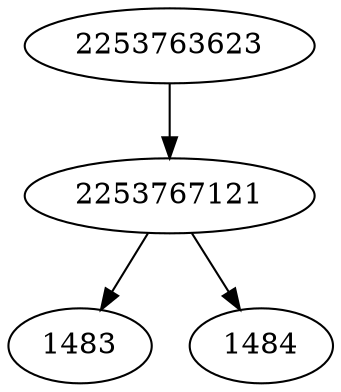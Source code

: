 strict digraph  {
2253767121;
1483;
1484;
2253763623;
2253767121 -> 1483;
2253767121 -> 1484;
2253763623 -> 2253767121;
}
